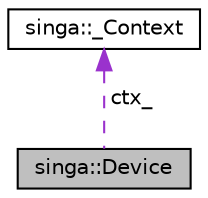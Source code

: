 digraph "singa::Device"
{
  edge [fontname="Helvetica",fontsize="10",labelfontname="Helvetica",labelfontsize="10"];
  node [fontname="Helvetica",fontsize="10",shape=record];
  Node2 [label="singa::Device",height=0.2,width=0.4,color="black", fillcolor="grey75", style="filled", fontcolor="black"];
  Node3 -> Node2 [dir="back",color="darkorchid3",fontsize="10",style="dashed",label=" ctx_" ,fontname="Helvetica"];
  Node3 [label="singa::_Context",height=0.2,width=0.4,color="black", fillcolor="white", style="filled",URL="$structsinga_1_1__Context.html"];
}
